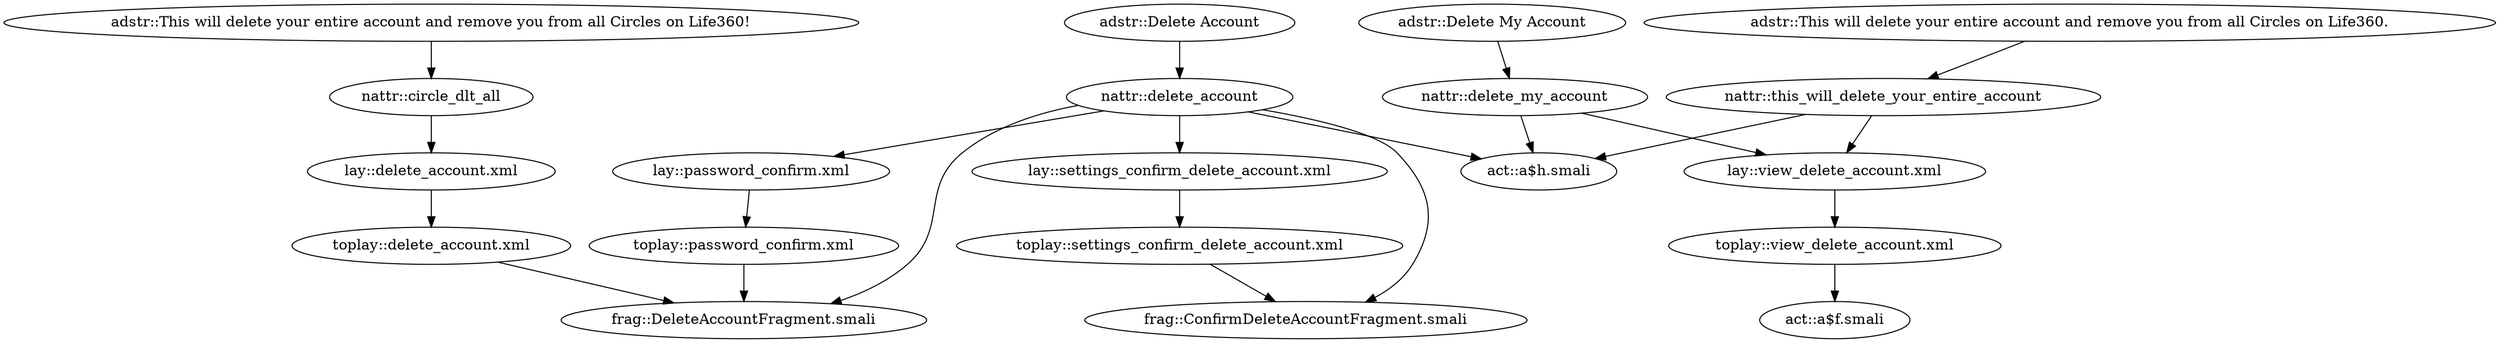 digraph G {
"adstr::This will delete your entire account and remove you from all Circles on Life360!" -> "nattr::circle_dlt_all"
"adstr::Delete Account" -> "nattr::delete_account"
"adstr::Delete My Account" -> "nattr::delete_my_account"
"adstr::This will delete your entire account and remove you from all Circles on Life360." -> "nattr::this_will_delete_your_entire_account"
"nattr::circle_dlt_all" -> "lay::delete_account.xml"
"nattr::delete_account" -> "lay::password_confirm.xml"
"nattr::delete_account" -> "lay::settings_confirm_delete_account.xml"
"nattr::delete_my_account" -> "lay::view_delete_account.xml"
"nattr::this_will_delete_your_entire_account" -> "lay::view_delete_account.xml"
"nattr::delete_account" -> "frag::ConfirmDeleteAccountFragment.smali"
"nattr::delete_account" -> "frag::DeleteAccountFragment.smali"
"nattr::delete_account" -> "act::a$h.smali"
"nattr::delete_my_account" -> "act::a$h.smali"
"nattr::this_will_delete_your_entire_account" -> "act::a$h.smali"
"lay::delete_account.xml" -> "toplay::delete_account.xml"
"lay::password_confirm.xml" -> "toplay::password_confirm.xml"
"lay::settings_confirm_delete_account.xml" -> "toplay::settings_confirm_delete_account.xml"
"lay::view_delete_account.xml" -> "toplay::view_delete_account.xml"
"toplay::delete_account.xml" -> "frag::DeleteAccountFragment.smali"
"toplay::password_confirm.xml" -> "frag::DeleteAccountFragment.smali"
"toplay::settings_confirm_delete_account.xml" -> "frag::ConfirmDeleteAccountFragment.smali"
"toplay::view_delete_account.xml" -> "act::a$f.smali"
}

